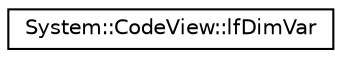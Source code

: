 digraph G
{
  edge [fontname="Helvetica",fontsize="10",labelfontname="Helvetica",labelfontsize="10"];
  node [fontname="Helvetica",fontsize="10",shape=record];
  rankdir="LR";
  Node1 [label="System::CodeView::lfDimVar",height=0.2,width=0.4,color="black", fillcolor="white", style="filled",URL="$struct_system_1_1_code_view_1_1lf_dim_var.html"];
}
